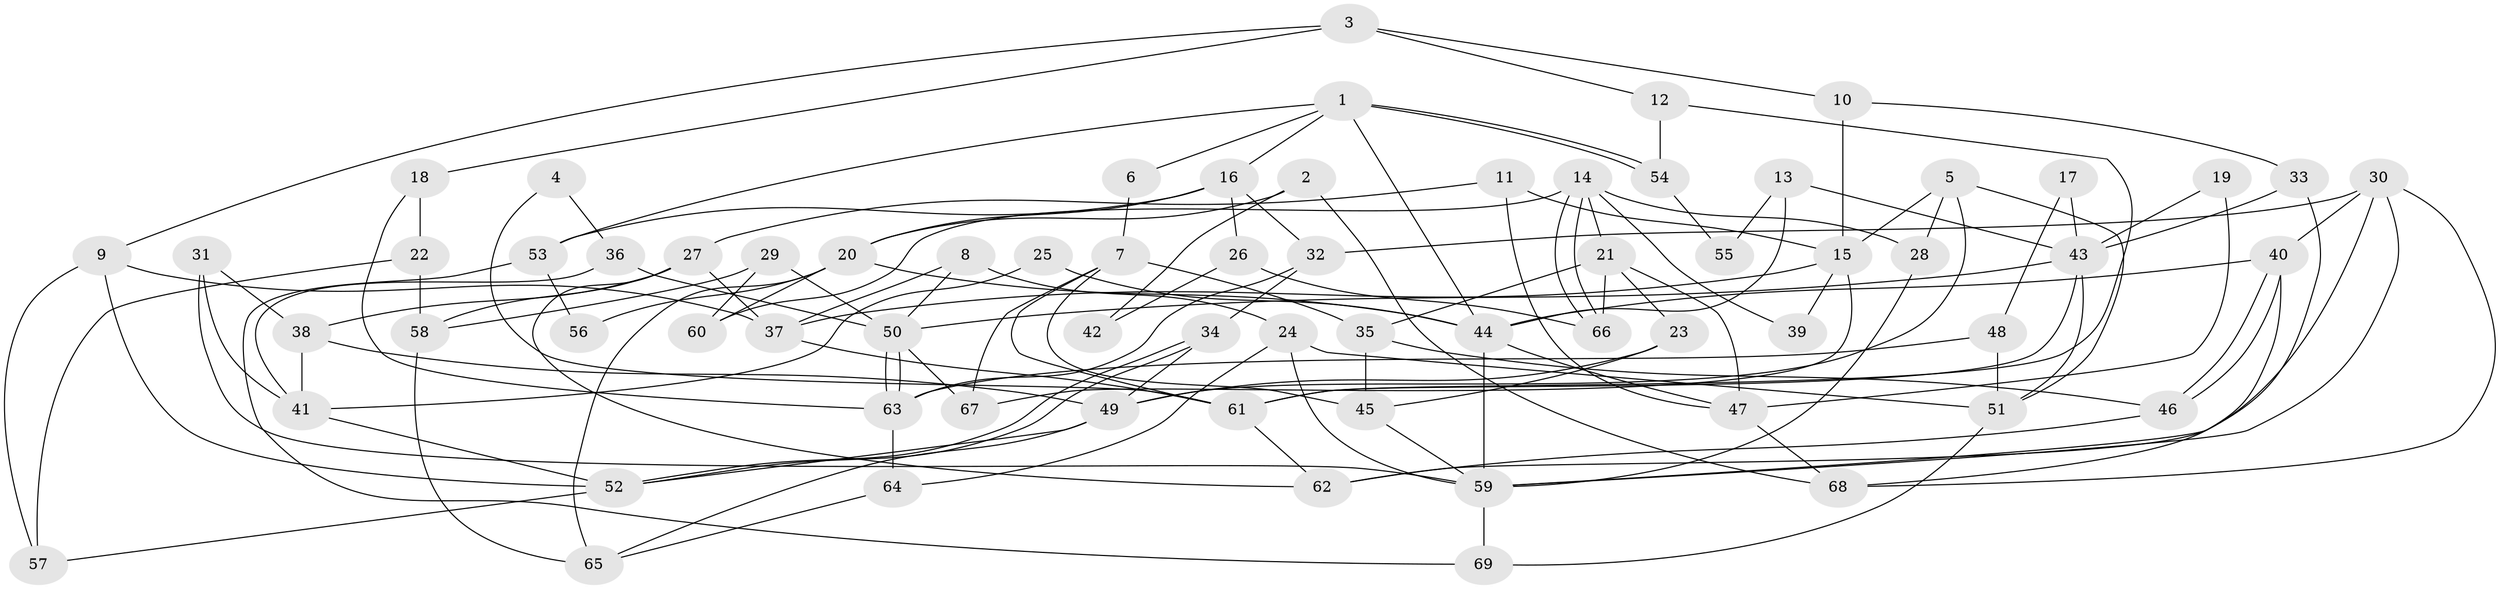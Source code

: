 // coarse degree distribution, {4: 0.13953488372093023, 9: 0.023255813953488372, 8: 0.16279069767441862, 2: 0.16279069767441862, 5: 0.16279069767441862, 3: 0.27906976744186046, 7: 0.046511627906976744, 6: 0.023255813953488372}
// Generated by graph-tools (version 1.1) at 2025/51/03/04/25 22:51:10]
// undirected, 69 vertices, 138 edges
graph export_dot {
  node [color=gray90,style=filled];
  1;
  2;
  3;
  4;
  5;
  6;
  7;
  8;
  9;
  10;
  11;
  12;
  13;
  14;
  15;
  16;
  17;
  18;
  19;
  20;
  21;
  22;
  23;
  24;
  25;
  26;
  27;
  28;
  29;
  30;
  31;
  32;
  33;
  34;
  35;
  36;
  37;
  38;
  39;
  40;
  41;
  42;
  43;
  44;
  45;
  46;
  47;
  48;
  49;
  50;
  51;
  52;
  53;
  54;
  55;
  56;
  57;
  58;
  59;
  60;
  61;
  62;
  63;
  64;
  65;
  66;
  67;
  68;
  69;
  1 -- 44;
  1 -- 54;
  1 -- 54;
  1 -- 6;
  1 -- 16;
  1 -- 53;
  2 -- 20;
  2 -- 68;
  2 -- 42;
  3 -- 18;
  3 -- 10;
  3 -- 9;
  3 -- 12;
  4 -- 36;
  4 -- 61;
  5 -- 51;
  5 -- 15;
  5 -- 28;
  5 -- 49;
  6 -- 7;
  7 -- 35;
  7 -- 61;
  7 -- 45;
  7 -- 67;
  8 -- 37;
  8 -- 24;
  8 -- 50;
  9 -- 52;
  9 -- 37;
  9 -- 57;
  10 -- 33;
  10 -- 15;
  11 -- 15;
  11 -- 47;
  11 -- 27;
  12 -- 61;
  12 -- 54;
  13 -- 43;
  13 -- 44;
  13 -- 55;
  14 -- 28;
  14 -- 66;
  14 -- 66;
  14 -- 21;
  14 -- 39;
  14 -- 60;
  15 -- 37;
  15 -- 67;
  15 -- 39;
  16 -- 32;
  16 -- 20;
  16 -- 26;
  16 -- 53;
  17 -- 48;
  17 -- 43;
  18 -- 63;
  18 -- 22;
  19 -- 47;
  19 -- 43;
  20 -- 60;
  20 -- 44;
  20 -- 56;
  20 -- 65;
  21 -- 35;
  21 -- 23;
  21 -- 47;
  21 -- 66;
  22 -- 57;
  22 -- 58;
  23 -- 49;
  23 -- 45;
  24 -- 51;
  24 -- 59;
  24 -- 64;
  25 -- 44;
  25 -- 41;
  26 -- 66;
  26 -- 42;
  27 -- 38;
  27 -- 37;
  27 -- 58;
  27 -- 62;
  28 -- 59;
  29 -- 58;
  29 -- 50;
  29 -- 60;
  30 -- 59;
  30 -- 40;
  30 -- 32;
  30 -- 62;
  30 -- 68;
  31 -- 59;
  31 -- 38;
  31 -- 41;
  32 -- 34;
  32 -- 63;
  33 -- 43;
  33 -- 59;
  34 -- 49;
  34 -- 52;
  34 -- 52;
  35 -- 45;
  35 -- 46;
  36 -- 50;
  36 -- 41;
  37 -- 61;
  38 -- 41;
  38 -- 49;
  40 -- 46;
  40 -- 46;
  40 -- 68;
  40 -- 44;
  41 -- 52;
  43 -- 50;
  43 -- 61;
  43 -- 51;
  44 -- 47;
  44 -- 59;
  45 -- 59;
  46 -- 62;
  47 -- 68;
  48 -- 51;
  48 -- 63;
  49 -- 65;
  49 -- 52;
  50 -- 63;
  50 -- 63;
  50 -- 67;
  51 -- 69;
  52 -- 57;
  53 -- 56;
  53 -- 69;
  54 -- 55;
  58 -- 65;
  59 -- 69;
  61 -- 62;
  63 -- 64;
  64 -- 65;
}
